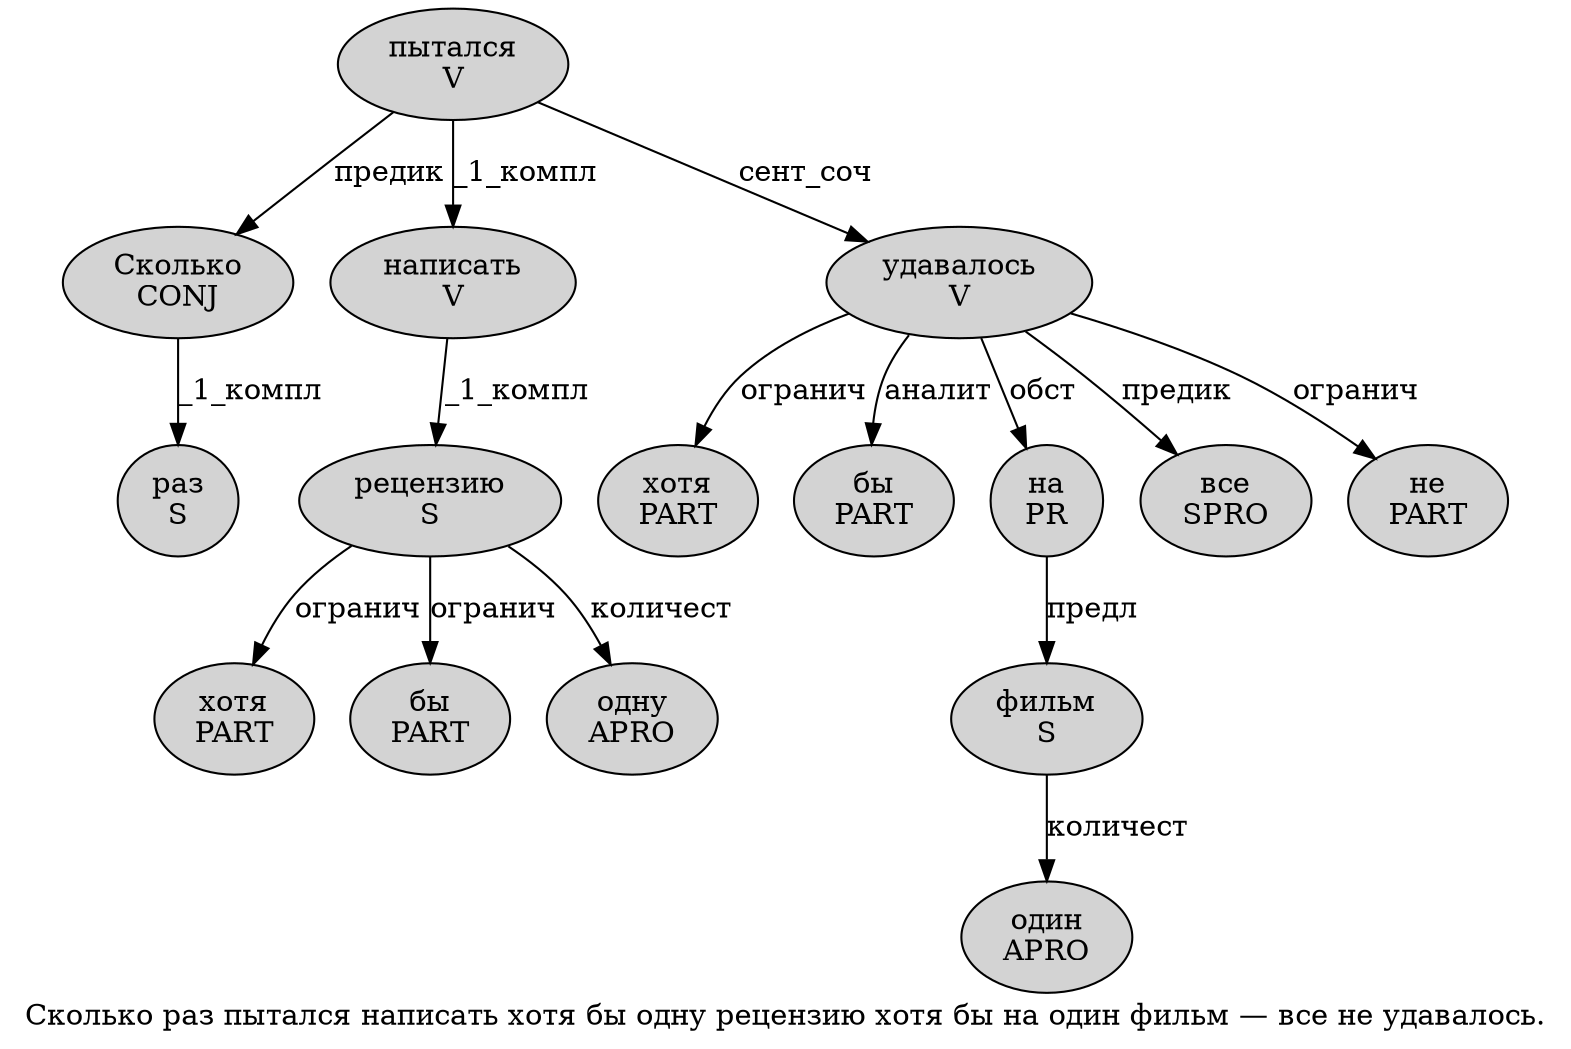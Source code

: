 digraph SENTENCE_1280 {
	graph [label="Сколько раз пытался написать хотя бы одну рецензию хотя бы на один фильм — все не удавалось."]
	node [style=filled]
		0 [label="Сколько
CONJ" color="" fillcolor=lightgray penwidth=1 shape=ellipse]
		1 [label="раз
S" color="" fillcolor=lightgray penwidth=1 shape=ellipse]
		2 [label="пытался
V" color="" fillcolor=lightgray penwidth=1 shape=ellipse]
		3 [label="написать
V" color="" fillcolor=lightgray penwidth=1 shape=ellipse]
		4 [label="хотя
PART" color="" fillcolor=lightgray penwidth=1 shape=ellipse]
		5 [label="бы
PART" color="" fillcolor=lightgray penwidth=1 shape=ellipse]
		6 [label="одну
APRO" color="" fillcolor=lightgray penwidth=1 shape=ellipse]
		7 [label="рецензию
S" color="" fillcolor=lightgray penwidth=1 shape=ellipse]
		8 [label="хотя
PART" color="" fillcolor=lightgray penwidth=1 shape=ellipse]
		9 [label="бы
PART" color="" fillcolor=lightgray penwidth=1 shape=ellipse]
		10 [label="на
PR" color="" fillcolor=lightgray penwidth=1 shape=ellipse]
		11 [label="один
APRO" color="" fillcolor=lightgray penwidth=1 shape=ellipse]
		12 [label="фильм
S" color="" fillcolor=lightgray penwidth=1 shape=ellipse]
		14 [label="все
SPRO" color="" fillcolor=lightgray penwidth=1 shape=ellipse]
		15 [label="не
PART" color="" fillcolor=lightgray penwidth=1 shape=ellipse]
		16 [label="удавалось
V" color="" fillcolor=lightgray penwidth=1 shape=ellipse]
			16 -> 8 [label="огранич"]
			16 -> 9 [label="аналит"]
			16 -> 10 [label="обст"]
			16 -> 14 [label="предик"]
			16 -> 15 [label="огранич"]
			7 -> 4 [label="огранич"]
			7 -> 5 [label="огранич"]
			7 -> 6 [label="количест"]
			0 -> 1 [label="_1_компл"]
			10 -> 12 [label="предл"]
			3 -> 7 [label="_1_компл"]
			12 -> 11 [label="количест"]
			2 -> 0 [label="предик"]
			2 -> 3 [label="_1_компл"]
			2 -> 16 [label="сент_соч"]
}
